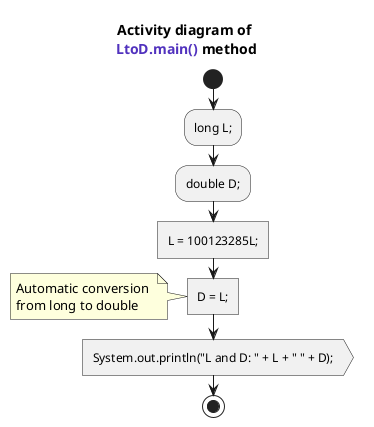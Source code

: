 @startuml
<style>
    Activity {
        FontSize 12
        diamond {
            LineColor yellow
            BackgroundColor burlywood
            FontSize 14
            FontStyle bold
        }
    }
</style>
title Activity diagram of \n<font name=monospace><color #5132be>LtoD.main()</color></font> method

start

:long L;;
:double D;;

:L = 100123285L;; <<task>>
:D = L;; <<task>>
note : Automatic conversion \nfrom long to double

:System.out.println("L and D: " + L + " " + D);; <<output>>

stop
@enduml